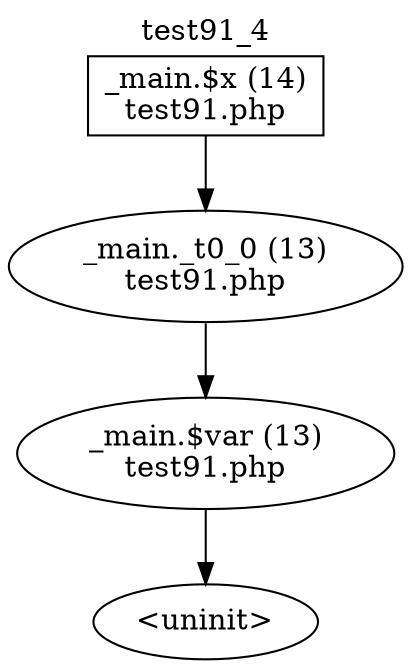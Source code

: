 digraph cfg {
  label="test91_4";
  labelloc=t;
  n1 [shape=box, label="_main.$x (14)\ntest91.php"];
  n2 [shape=ellipse, label="_main._t0_0 (13)\ntest91.php"];
  n3 [shape=ellipse, label="_main.$var (13)\ntest91.php"];
  n4 [shape=ellipse, label="<uninit>"];
  n1 -> n2;
  n2 -> n3;
  n3 -> n4;
}
